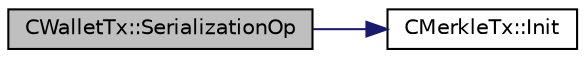 digraph "CWalletTx::SerializationOp"
{
  edge [fontname="Helvetica",fontsize="10",labelfontname="Helvetica",labelfontsize="10"];
  node [fontname="Helvetica",fontsize="10",shape=record];
  rankdir="LR";
  Node625 [label="CWalletTx::SerializationOp",height=0.2,width=0.4,color="black", fillcolor="grey75", style="filled", fontcolor="black"];
  Node625 -> Node626 [color="midnightblue",fontsize="10",style="solid",fontname="Helvetica"];
  Node626 [label="CMerkleTx::Init",height=0.2,width=0.4,color="black", fillcolor="white", style="filled",URL="$class_c_merkle_tx.html#ac57628e321f98642976d06b6cc231162"];
}
